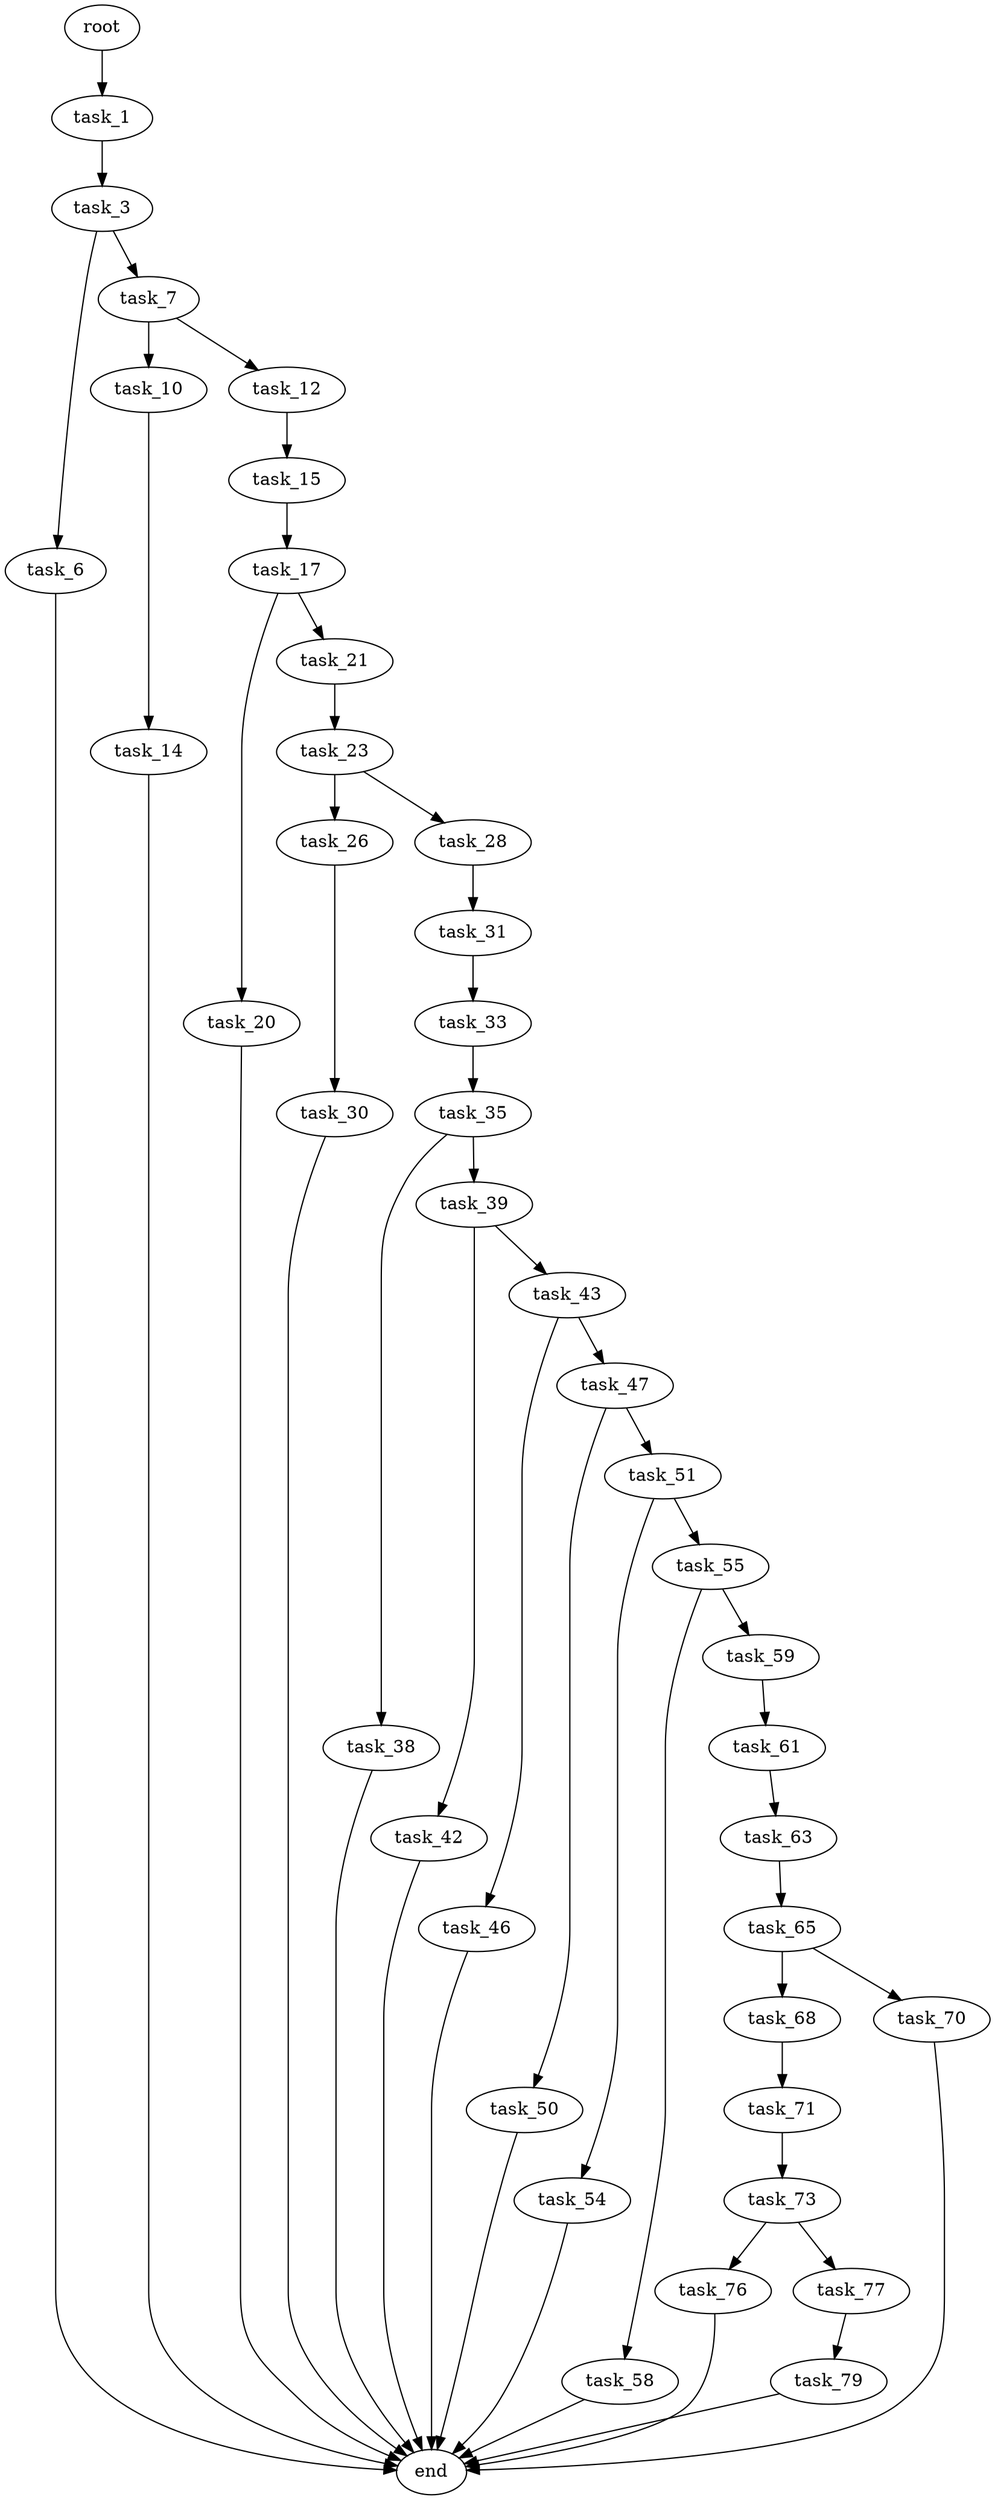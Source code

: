 digraph G {
  root [size="0.000000"];
  task_1 [size="82587252744.000000"];
  task_3 [size="134217728000.000000"];
  task_6 [size="782757789696.000000"];
  task_7 [size="8988904516.000000"];
  end [size="0.000000"];
  task_10 [size="19550976095.000000"];
  task_12 [size="782757789696.000000"];
  task_14 [size="45446856696.000000"];
  task_15 [size="387330894600.000000"];
  task_17 [size="35421584391.000000"];
  task_20 [size="68719476736.000000"];
  task_21 [size="893262234332.000000"];
  task_23 [size="549755813888.000000"];
  task_26 [size="122544847312.000000"];
  task_28 [size="368293445632.000000"];
  task_30 [size="2111943197.000000"];
  task_31 [size="1697002040.000000"];
  task_33 [size="43391809941.000000"];
  task_35 [size="107952621869.000000"];
  task_38 [size="222362339876.000000"];
  task_39 [size="24542515714.000000"];
  task_42 [size="549755813888.000000"];
  task_43 [size="368293445632.000000"];
  task_46 [size="18064129290.000000"];
  task_47 [size="231928233984.000000"];
  task_50 [size="134217728000.000000"];
  task_51 [size="186456389860.000000"];
  task_54 [size="13496875676.000000"];
  task_55 [size="8589934592.000000"];
  task_58 [size="68719476736.000000"];
  task_59 [size="103845871949.000000"];
  task_61 [size="23440583460.000000"];
  task_63 [size="422109305176.000000"];
  task_65 [size="1073741824000.000000"];
  task_68 [size="8589934592.000000"];
  task_70 [size="1073741824000.000000"];
  task_71 [size="84167892312.000000"];
  task_73 [size="39800814048.000000"];
  task_76 [size="12633609512.000000"];
  task_77 [size="68719476736.000000"];
  task_79 [size="326397483324.000000"];

  root -> task_1 [size="1.000000"];
  task_1 -> task_3 [size="134217728.000000"];
  task_3 -> task_6 [size="209715200.000000"];
  task_3 -> task_7 [size="209715200.000000"];
  task_6 -> end [size="1.000000"];
  task_7 -> task_10 [size="536870912.000000"];
  task_7 -> task_12 [size="536870912.000000"];
  task_10 -> task_14 [size="679477248.000000"];
  task_12 -> task_15 [size="679477248.000000"];
  task_14 -> end [size="1.000000"];
  task_15 -> task_17 [size="536870912.000000"];
  task_17 -> task_20 [size="838860800.000000"];
  task_17 -> task_21 [size="838860800.000000"];
  task_20 -> end [size="1.000000"];
  task_21 -> task_23 [size="536870912.000000"];
  task_23 -> task_26 [size="536870912.000000"];
  task_23 -> task_28 [size="536870912.000000"];
  task_26 -> task_30 [size="411041792.000000"];
  task_28 -> task_31 [size="411041792.000000"];
  task_30 -> end [size="1.000000"];
  task_31 -> task_33 [size="75497472.000000"];
  task_33 -> task_35 [size="838860800.000000"];
  task_35 -> task_38 [size="75497472.000000"];
  task_35 -> task_39 [size="75497472.000000"];
  task_38 -> end [size="1.000000"];
  task_39 -> task_42 [size="411041792.000000"];
  task_39 -> task_43 [size="411041792.000000"];
  task_42 -> end [size="1.000000"];
  task_43 -> task_46 [size="411041792.000000"];
  task_43 -> task_47 [size="411041792.000000"];
  task_46 -> end [size="1.000000"];
  task_47 -> task_50 [size="301989888.000000"];
  task_47 -> task_51 [size="301989888.000000"];
  task_50 -> end [size="1.000000"];
  task_51 -> task_54 [size="536870912.000000"];
  task_51 -> task_55 [size="536870912.000000"];
  task_54 -> end [size="1.000000"];
  task_55 -> task_58 [size="33554432.000000"];
  task_55 -> task_59 [size="33554432.000000"];
  task_58 -> end [size="1.000000"];
  task_59 -> task_61 [size="75497472.000000"];
  task_61 -> task_63 [size="33554432.000000"];
  task_63 -> task_65 [size="536870912.000000"];
  task_65 -> task_68 [size="838860800.000000"];
  task_65 -> task_70 [size="838860800.000000"];
  task_68 -> task_71 [size="33554432.000000"];
  task_70 -> end [size="1.000000"];
  task_71 -> task_73 [size="75497472.000000"];
  task_73 -> task_76 [size="75497472.000000"];
  task_73 -> task_77 [size="75497472.000000"];
  task_76 -> end [size="1.000000"];
  task_77 -> task_79 [size="134217728.000000"];
  task_79 -> end [size="1.000000"];
}

